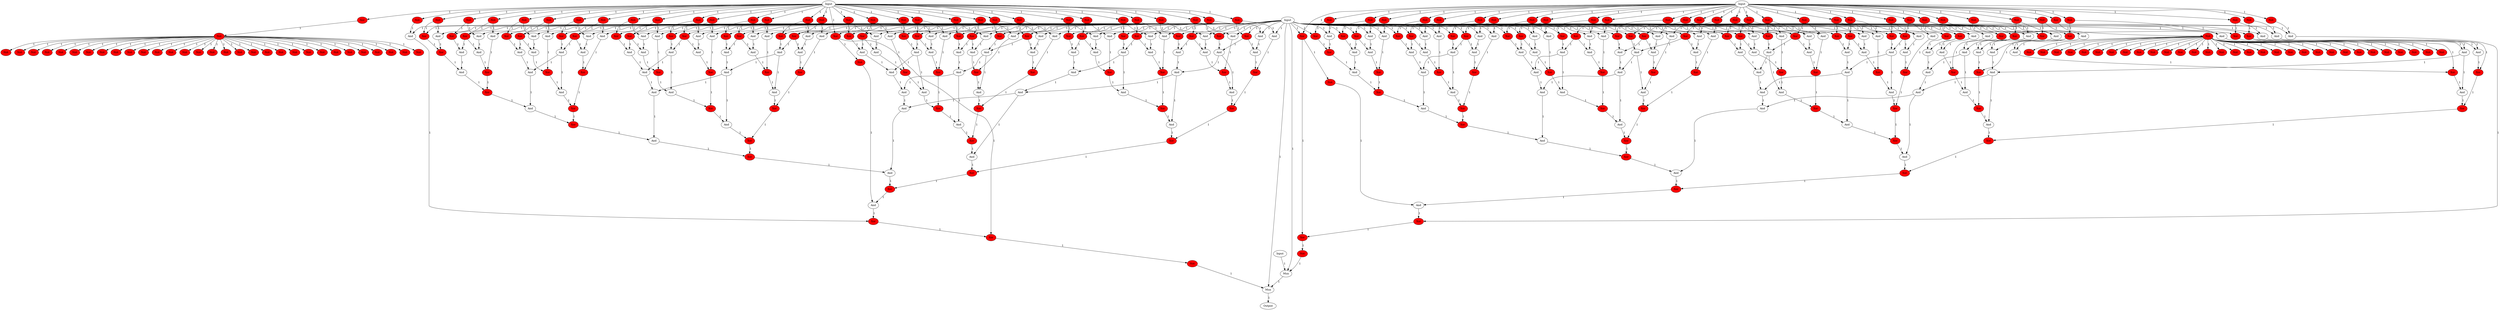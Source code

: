 digraph circuit {
0 [label="Input"];
0 -> 370[label="1"];
0 -> 342[label="1"];
0 -> 330[label="1"];
0 -> 325[label="1"];
0 -> 306[label="1"];
0 -> 301[label="1"];
0 -> 289[label="1"];
0 -> 284[label="1"];
0 -> 258[label="1"];
0 -> 253[label="1"];
0 -> 241[label="1"];
0 -> 236[label="1"];
0 -> 217[label="1"];
0 -> 212[label="1"];
0 -> 200[label="1"];
0 -> 195[label="1"];
0 -> 162[label="1"];
0 -> 157[label="1"];
0 -> 145[label="1"];
0 -> 140[label="1"];
0 -> 121[label="1"];
0 -> 116[label="1"];
0 -> 104[label="1"];
0 -> 99[label="1"];
0 -> 73[label="1"];
0 -> 68[label="1"];
0 -> 56[label="1"];
0 -> 51[label="1"];
0 -> 32[label="1"];
0 -> 27[label="1"];
0 -> 15[label="1"];
0 -> 10[label="1"];
0 -> 5[label="1"];
0 -> 4[label="1"];
1 [label="Input"];
1 -> 769[label="1"];
1 -> 741[label="1"];
1 -> 729[label="1"];
1 -> 724[label="1"];
1 -> 705[label="1"];
1 -> 700[label="1"];
1 -> 688[label="1"];
1 -> 683[label="1"];
1 -> 657[label="1"];
1 -> 652[label="1"];
1 -> 640[label="1"];
1 -> 635[label="1"];
1 -> 616[label="1"];
1 -> 611[label="1"];
1 -> 599[label="1"];
1 -> 594[label="1"];
1 -> 561[label="1"];
1 -> 556[label="1"];
1 -> 544[label="1"];
1 -> 539[label="1"];
1 -> 520[label="1"];
1 -> 515[label="1"];
1 -> 503[label="1"];
1 -> 498[label="1"];
1 -> 472[label="1"];
1 -> 467[label="1"];
1 -> 455[label="1"];
1 -> 450[label="1"];
1 -> 431[label="1"];
1 -> 426[label="1"];
1 -> 414[label="1"];
1 -> 409[label="1"];
1 -> 404[label="1"];
1 -> 403[label="1"];
2 [label="Input"];
2 -> 803[label="1"];
2 -> 802[label="1"];
2 -> 745[label="1"];
2 -> 744[label="1"];
2 -> 346[label="1"];
2 -> 345[label="1"];
2 -> 737[label="1"];
2 -> 732[label="1"];
2 -> 338[label="1"];
2 -> 333[label="1"];
2 -> 728[label="1"];
2 -> 727[label="1"];
2 -> 329[label="1"];
2 -> 328[label="1"];
2 -> 717[label="1"];
2 -> 708[label="1"];
2 -> 318[label="1"];
2 -> 309[label="1"];
2 -> 704[label="1"];
2 -> 703[label="1"];
2 -> 305[label="1"];
2 -> 304[label="1"];
2 -> 696[label="1"];
2 -> 691[label="1"];
2 -> 297[label="1"];
2 -> 292[label="1"];
2 -> 687[label="1"];
2 -> 686[label="1"];
2 -> 288[label="1"];
2 -> 287[label="1"];
2 -> 673[label="1"];
2 -> 660[label="1"];
2 -> 274[label="1"];
2 -> 261[label="1"];
2 -> 656[label="1"];
2 -> 655[label="1"];
2 -> 257[label="1"];
2 -> 256[label="1"];
2 -> 648[label="1"];
2 -> 643[label="1"];
2 -> 249[label="1"];
2 -> 244[label="1"];
2 -> 639[label="1"];
2 -> 638[label="1"];
2 -> 240[label="1"];
2 -> 239[label="1"];
2 -> 628[label="1"];
2 -> 619[label="1"];
2 -> 229[label="1"];
2 -> 220[label="1"];
2 -> 615[label="1"];
2 -> 614[label="1"];
2 -> 216[label="1"];
2 -> 215[label="1"];
2 -> 607[label="1"];
2 -> 602[label="1"];
2 -> 208[label="1"];
2 -> 203[label="1"];
2 -> 598[label="1"];
2 -> 597[label="1"];
2 -> 199[label="1"];
2 -> 198[label="1"];
2 -> 564[label="1"];
2 -> 182[label="1"];
2 -> 581[label="1"];
2 -> 165[label="1"];
2 -> 560[label="1"];
2 -> 559[label="1"];
2 -> 161[label="1"];
2 -> 160[label="1"];
2 -> 552[label="1"];
2 -> 547[label="1"];
2 -> 153[label="1"];
2 -> 148[label="1"];
2 -> 543[label="1"];
2 -> 542[label="1"];
2 -> 144[label="1"];
2 -> 143[label="1"];
2 -> 532[label="1"];
2 -> 523[label="1"];
2 -> 133[label="1"];
2 -> 124[label="1"];
2 -> 519[label="1"];
2 -> 518[label="1"];
2 -> 120[label="1"];
2 -> 119[label="1"];
2 -> 511[label="1"];
2 -> 506[label="1"];
2 -> 112[label="1"];
2 -> 107[label="1"];
2 -> 502[label="1"];
2 -> 501[label="1"];
2 -> 103[label="1"];
2 -> 102[label="1"];
2 -> 488[label="1"];
2 -> 475[label="1"];
2 -> 89[label="1"];
2 -> 76[label="1"];
2 -> 471[label="1"];
2 -> 470[label="1"];
2 -> 72[label="1"];
2 -> 71[label="1"];
2 -> 463[label="1"];
2 -> 458[label="1"];
2 -> 64[label="1"];
2 -> 59[label="1"];
2 -> 454[label="1"];
2 -> 453[label="1"];
2 -> 55[label="1"];
2 -> 54[label="1"];
2 -> 443[label="1"];
2 -> 434[label="1"];
2 -> 44[label="1"];
2 -> 35[label="1"];
2 -> 430[label="1"];
2 -> 429[label="1"];
2 -> 31[label="1"];
2 -> 30[label="1"];
2 -> 422[label="1"];
2 -> 417[label="1"];
2 -> 23[label="1"];
2 -> 18[label="1"];
2 -> 413[label="1"];
2 -> 412[label="1"];
2 -> 14[label="1"];
2 -> 13[label="1"];
2 -> 403[label="1"];
2 -> 8[label="1"];
2 -> 407[label="1"];
2 -> 4[label="1"];
3 [label="Input"];
3 -> 802[label="1"];
370 [label="Xor", fillcolor="red", style="filled"];
370 -> 371[label="1"];
342 [label="Not", fillcolor="red", style="filled"];
342 -> 346[label="1"];
342 -> 345[label="1"];
330 [label="Not", fillcolor="red", style="filled"];
330 -> 338[label="1"];
330 -> 333[label="1"];
325 [label="Not", fillcolor="red", style="filled"];
325 -> 329[label="1"];
325 -> 328[label="1"];
306 [label="Not", fillcolor="red", style="filled"];
306 -> 318[label="1"];
306 -> 309[label="1"];
301 [label="Not", fillcolor="red", style="filled"];
301 -> 305[label="1"];
301 -> 304[label="1"];
289 [label="Not", fillcolor="red", style="filled"];
289 -> 297[label="1"];
289 -> 292[label="1"];
284 [label="Not", fillcolor="red", style="filled"];
284 -> 288[label="1"];
284 -> 287[label="1"];
258 [label="Not", fillcolor="red", style="filled"];
258 -> 274[label="1"];
258 -> 261[label="1"];
253 [label="Not", fillcolor="red", style="filled"];
253 -> 257[label="1"];
253 -> 256[label="1"];
241 [label="Not", fillcolor="red", style="filled"];
241 -> 249[label="1"];
241 -> 244[label="1"];
236 [label="Not", fillcolor="red", style="filled"];
236 -> 240[label="1"];
236 -> 239[label="1"];
217 [label="Not", fillcolor="red", style="filled"];
217 -> 229[label="1"];
217 -> 220[label="1"];
212 [label="Not", fillcolor="red", style="filled"];
212 -> 216[label="1"];
212 -> 215[label="1"];
200 [label="Not", fillcolor="red", style="filled"];
200 -> 208[label="1"];
200 -> 203[label="1"];
195 [label="Not", fillcolor="red", style="filled"];
195 -> 199[label="1"];
195 -> 198[label="1"];
162 [label="Not", fillcolor="red", style="filled"];
162 -> 182[label="1"];
162 -> 165[label="1"];
157 [label="Not", fillcolor="red", style="filled"];
157 -> 161[label="1"];
157 -> 160[label="1"];
145 [label="Not", fillcolor="red", style="filled"];
145 -> 153[label="1"];
145 -> 148[label="1"];
140 [label="Not", fillcolor="red", style="filled"];
140 -> 144[label="1"];
140 -> 143[label="1"];
121 [label="Not", fillcolor="red", style="filled"];
121 -> 133[label="1"];
121 -> 124[label="1"];
116 [label="Not", fillcolor="red", style="filled"];
116 -> 120[label="1"];
116 -> 119[label="1"];
104 [label="Not", fillcolor="red", style="filled"];
104 -> 112[label="1"];
104 -> 107[label="1"];
99 [label="Not", fillcolor="red", style="filled"];
99 -> 103[label="1"];
99 -> 102[label="1"];
73 [label="Not", fillcolor="red", style="filled"];
73 -> 89[label="1"];
73 -> 76[label="1"];
68 [label="Not", fillcolor="red", style="filled"];
68 -> 72[label="1"];
68 -> 71[label="1"];
56 [label="Not", fillcolor="red", style="filled"];
56 -> 64[label="1"];
56 -> 59[label="1"];
51 [label="Not", fillcolor="red", style="filled"];
51 -> 55[label="1"];
51 -> 54[label="1"];
32 [label="Not", fillcolor="red", style="filled"];
32 -> 44[label="1"];
32 -> 35[label="1"];
27 [label="Not", fillcolor="red", style="filled"];
27 -> 31[label="1"];
27 -> 30[label="1"];
15 [label="Not", fillcolor="red", style="filled"];
15 -> 23[label="1"];
15 -> 18[label="1"];
10 [label="Not", fillcolor="red", style="filled"];
10 -> 14[label="1"];
10 -> 13[label="1"];
5 [label="Not", fillcolor="red", style="filled"];
5 -> 8[label="1"];
4 [label="Xor", fillcolor="red", style="filled"];
4 -> 368[label="1"];
4 -> 9[label="1"];
769 [label="Xor", fillcolor="red", style="filled"];
769 -> 770[label="1"];
741 [label="Not", fillcolor="red", style="filled"];
741 -> 745[label="1"];
741 -> 744[label="1"];
729 [label="Not", fillcolor="red", style="filled"];
729 -> 737[label="1"];
729 -> 732[label="1"];
724 [label="Not", fillcolor="red", style="filled"];
724 -> 728[label="1"];
724 -> 727[label="1"];
705 [label="Not", fillcolor="red", style="filled"];
705 -> 717[label="1"];
705 -> 708[label="1"];
700 [label="Not", fillcolor="red", style="filled"];
700 -> 704[label="1"];
700 -> 703[label="1"];
688 [label="Not", fillcolor="red", style="filled"];
688 -> 696[label="1"];
688 -> 691[label="1"];
683 [label="Not", fillcolor="red", style="filled"];
683 -> 687[label="1"];
683 -> 686[label="1"];
657 [label="Not", fillcolor="red", style="filled"];
657 -> 673[label="1"];
657 -> 660[label="1"];
652 [label="Not", fillcolor="red", style="filled"];
652 -> 656[label="1"];
652 -> 655[label="1"];
640 [label="Not", fillcolor="red", style="filled"];
640 -> 648[label="1"];
640 -> 643[label="1"];
635 [label="Not", fillcolor="red", style="filled"];
635 -> 639[label="1"];
635 -> 638[label="1"];
616 [label="Not", fillcolor="red", style="filled"];
616 -> 628[label="1"];
616 -> 619[label="1"];
611 [label="Not", fillcolor="red", style="filled"];
611 -> 615[label="1"];
611 -> 614[label="1"];
599 [label="Not", fillcolor="red", style="filled"];
599 -> 607[label="1"];
599 -> 602[label="1"];
594 [label="Not", fillcolor="red", style="filled"];
594 -> 598[label="1"];
594 -> 597[label="1"];
561 [label="Not", fillcolor="red", style="filled"];
561 -> 581[label="1"];
561 -> 564[label="1"];
556 [label="Not", fillcolor="red", style="filled"];
556 -> 560[label="1"];
556 -> 559[label="1"];
544 [label="Not", fillcolor="red", style="filled"];
544 -> 552[label="1"];
544 -> 547[label="1"];
539 [label="Not", fillcolor="red", style="filled"];
539 -> 543[label="1"];
539 -> 542[label="1"];
520 [label="Not", fillcolor="red", style="filled"];
520 -> 532[label="1"];
520 -> 523[label="1"];
515 [label="Not", fillcolor="red", style="filled"];
515 -> 519[label="1"];
515 -> 518[label="1"];
503 [label="Not", fillcolor="red", style="filled"];
503 -> 511[label="1"];
503 -> 506[label="1"];
498 [label="Not", fillcolor="red", style="filled"];
498 -> 502[label="1"];
498 -> 501[label="1"];
472 [label="Not", fillcolor="red", style="filled"];
472 -> 488[label="1"];
472 -> 475[label="1"];
467 [label="Not", fillcolor="red", style="filled"];
467 -> 471[label="1"];
467 -> 470[label="1"];
455 [label="Not", fillcolor="red", style="filled"];
455 -> 463[label="1"];
455 -> 458[label="1"];
450 [label="Not", fillcolor="red", style="filled"];
450 -> 454[label="1"];
450 -> 453[label="1"];
431 [label="Not", fillcolor="red", style="filled"];
431 -> 443[label="1"];
431 -> 434[label="1"];
426 [label="Not", fillcolor="red", style="filled"];
426 -> 430[label="1"];
426 -> 429[label="1"];
414 [label="Not", fillcolor="red", style="filled"];
414 -> 422[label="1"];
414 -> 417[label="1"];
409 [label="Not", fillcolor="red", style="filled"];
409 -> 413[label="1"];
409 -> 412[label="1"];
404 [label="Not", fillcolor="red", style="filled"];
404 -> 407[label="1"];
403 [label="Xor", fillcolor="red", style="filled"];
403 -> 767[label="1"];
403 -> 408[label="1"];
803 [label="Mux"];
803 -> 804[label="1"];
802 [label="Mux"];
802 -> 803[label="1"];
745 [label="Xor", fillcolor="red", style="filled"];
745 -> 746[label="1"];
744 [label="And"];
744 -> 746[label="1"];
346 [label="Xor", fillcolor="red", style="filled"];
346 -> 347[label="1"];
345 [label="And"];
345 -> 347[label="1"];
737 [label="Xor", fillcolor="red", style="filled"];
737 -> 740[label="1"];
732 [label="And"];
732 -> 735[label="1"];
338 [label="Xor", fillcolor="red", style="filled"];
338 -> 341[label="1"];
333 [label="And"];
333 -> 336[label="1"];
728 [label="Xor", fillcolor="red", style="filled"];
728 -> 740[label="1"];
728 -> 735[label="1"];
727 [label="And"];
727 -> 736[label="1"];
329 [label="Xor", fillcolor="red", style="filled"];
329 -> 341[label="1"];
329 -> 336[label="1"];
328 [label="And"];
328 -> 337[label="1"];
717 [label="Xor", fillcolor="red", style="filled"];
717 -> 720[label="1"];
708 [label="And"];
708 -> 711[label="1"];
318 [label="Xor", fillcolor="red", style="filled"];
318 -> 321[label="1"];
309 [label="And"];
309 -> 312[label="1"];
704 [label="Xor", fillcolor="red", style="filled"];
704 -> 720[label="1"];
704 -> 711[label="1"];
703 [label="And"];
703 -> 712[label="1"];
305 [label="Xor", fillcolor="red", style="filled"];
305 -> 321[label="1"];
305 -> 312[label="1"];
304 [label="And"];
304 -> 313[label="1"];
696 [label="Xor", fillcolor="red", style="filled"];
696 -> 699[label="1"];
691 [label="And"];
691 -> 694[label="1"];
297 [label="Xor", fillcolor="red", style="filled"];
297 -> 300[label="1"];
292 [label="And"];
292 -> 295[label="1"];
687 [label="Xor", fillcolor="red", style="filled"];
687 -> 699[label="1"];
687 -> 694[label="1"];
686 [label="And"];
686 -> 695[label="1"];
288 [label="Xor", fillcolor="red", style="filled"];
288 -> 300[label="1"];
288 -> 295[label="1"];
287 [label="And"];
287 -> 296[label="1"];
673 [label="Xor", fillcolor="red", style="filled"];
673 -> 676[label="1"];
660 [label="And"];
660 -> 663[label="1"];
274 [label="Xor", fillcolor="red", style="filled"];
274 -> 277[label="1"];
261 [label="And"];
261 -> 264[label="1"];
656 [label="Xor", fillcolor="red", style="filled"];
656 -> 676[label="1"];
656 -> 663[label="1"];
655 [label="And"];
655 -> 664[label="1"];
257 [label="Xor", fillcolor="red", style="filled"];
257 -> 277[label="1"];
257 -> 264[label="1"];
256 [label="And"];
256 -> 265[label="1"];
648 [label="Xor", fillcolor="red", style="filled"];
648 -> 651[label="1"];
643 [label="And"];
643 -> 646[label="1"];
249 [label="Xor", fillcolor="red", style="filled"];
249 -> 252[label="1"];
244 [label="And"];
244 -> 247[label="1"];
639 [label="Xor", fillcolor="red", style="filled"];
639 -> 651[label="1"];
639 -> 646[label="1"];
638 [label="And"];
638 -> 647[label="1"];
240 [label="Xor", fillcolor="red", style="filled"];
240 -> 252[label="1"];
240 -> 247[label="1"];
239 [label="And"];
239 -> 248[label="1"];
628 [label="Xor", fillcolor="red", style="filled"];
628 -> 631[label="1"];
619 [label="And"];
619 -> 622[label="1"];
229 [label="Xor", fillcolor="red", style="filled"];
229 -> 232[label="1"];
220 [label="And"];
220 -> 223[label="1"];
615 [label="Xor", fillcolor="red", style="filled"];
615 -> 631[label="1"];
615 -> 622[label="1"];
614 [label="And"];
614 -> 623[label="1"];
216 [label="Xor", fillcolor="red", style="filled"];
216 -> 232[label="1"];
216 -> 223[label="1"];
215 [label="And"];
215 -> 224[label="1"];
607 [label="Xor", fillcolor="red", style="filled"];
607 -> 610[label="1"];
602 [label="And"];
602 -> 605[label="1"];
208 [label="Xor", fillcolor="red", style="filled"];
208 -> 211[label="1"];
203 [label="And"];
203 -> 206[label="1"];
598 [label="Xor", fillcolor="red", style="filled"];
598 -> 610[label="1"];
598 -> 605[label="1"];
597 [label="And"];
597 -> 606[label="1"];
199 [label="Xor", fillcolor="red", style="filled"];
199 -> 211[label="1"];
199 -> 206[label="1"];
198 [label="And"];
198 -> 207[label="1"];
564 [label="And"];
564 -> 567[label="1"];
182 [label="Xor", fillcolor="red", style="filled"];
182 -> 185[label="1"];
581 [label="Xor", fillcolor="red", style="filled"];
581 -> 584[label="1"];
165 [label="And"];
165 -> 168[label="1"];
560 [label="Xor", fillcolor="red", style="filled"];
560 -> 584[label="1"];
560 -> 567[label="1"];
559 [label="And"];
559 -> 568[label="1"];
161 [label="Xor", fillcolor="red", style="filled"];
161 -> 185[label="1"];
161 -> 168[label="1"];
160 [label="And"];
160 -> 169[label="1"];
552 [label="Xor", fillcolor="red", style="filled"];
552 -> 555[label="1"];
547 [label="And"];
547 -> 550[label="1"];
153 [label="Xor", fillcolor="red", style="filled"];
153 -> 156[label="1"];
148 [label="And"];
148 -> 151[label="1"];
543 [label="Xor", fillcolor="red", style="filled"];
543 -> 555[label="1"];
543 -> 550[label="1"];
542 [label="And"];
542 -> 551[label="1"];
144 [label="Xor", fillcolor="red", style="filled"];
144 -> 156[label="1"];
144 -> 151[label="1"];
143 [label="And"];
143 -> 152[label="1"];
532 [label="Xor", fillcolor="red", style="filled"];
532 -> 535[label="1"];
523 [label="And"];
523 -> 526[label="1"];
133 [label="Xor", fillcolor="red", style="filled"];
133 -> 136[label="1"];
124 [label="And"];
124 -> 127[label="1"];
519 [label="Xor", fillcolor="red", style="filled"];
519 -> 535[label="1"];
519 -> 526[label="1"];
518 [label="And"];
518 -> 527[label="1"];
120 [label="Xor", fillcolor="red", style="filled"];
120 -> 136[label="1"];
120 -> 127[label="1"];
119 [label="And"];
119 -> 128[label="1"];
511 [label="Xor", fillcolor="red", style="filled"];
511 -> 514[label="1"];
506 [label="And"];
506 -> 509[label="1"];
112 [label="Xor", fillcolor="red", style="filled"];
112 -> 115[label="1"];
107 [label="And"];
107 -> 110[label="1"];
502 [label="Xor", fillcolor="red", style="filled"];
502 -> 514[label="1"];
502 -> 509[label="1"];
501 [label="And"];
501 -> 510[label="1"];
103 [label="Xor", fillcolor="red", style="filled"];
103 -> 115[label="1"];
103 -> 110[label="1"];
102 [label="And"];
102 -> 111[label="1"];
488 [label="Xor", fillcolor="red", style="filled"];
488 -> 491[label="1"];
475 [label="And"];
475 -> 478[label="1"];
89 [label="Xor", fillcolor="red", style="filled"];
89 -> 92[label="1"];
76 [label="And"];
76 -> 79[label="1"];
471 [label="Xor", fillcolor="red", style="filled"];
471 -> 491[label="1"];
471 -> 478[label="1"];
470 [label="And"];
470 -> 479[label="1"];
72 [label="Xor", fillcolor="red", style="filled"];
72 -> 92[label="1"];
72 -> 79[label="1"];
71 [label="And"];
71 -> 80[label="1"];
463 [label="Xor", fillcolor="red", style="filled"];
463 -> 466[label="1"];
458 [label="And"];
458 -> 461[label="1"];
64 [label="Xor", fillcolor="red", style="filled"];
64 -> 67[label="1"];
59 [label="And"];
59 -> 62[label="1"];
454 [label="Xor", fillcolor="red", style="filled"];
454 -> 466[label="1"];
454 -> 461[label="1"];
453 [label="And"];
453 -> 462[label="1"];
55 [label="Xor", fillcolor="red", style="filled"];
55 -> 67[label="1"];
55 -> 62[label="1"];
54 [label="And"];
54 -> 63[label="1"];
443 [label="Xor", fillcolor="red", style="filled"];
443 -> 446[label="1"];
434 [label="And"];
434 -> 437[label="1"];
44 [label="Xor", fillcolor="red", style="filled"];
44 -> 47[label="1"];
35 [label="And"];
35 -> 38[label="1"];
430 [label="Xor", fillcolor="red", style="filled"];
430 -> 446[label="1"];
430 -> 437[label="1"];
429 [label="And"];
429 -> 438[label="1"];
31 [label="Xor", fillcolor="red", style="filled"];
31 -> 47[label="1"];
31 -> 38[label="1"];
30 [label="And"];
30 -> 39[label="1"];
422 [label="Xor", fillcolor="red", style="filled"];
422 -> 425[label="1"];
417 [label="And"];
417 -> 420[label="1"];
23 [label="Xor", fillcolor="red", style="filled"];
23 -> 26[label="1"];
18 [label="And"];
18 -> 21[label="1"];
413 [label="Xor", fillcolor="red", style="filled"];
413 -> 425[label="1"];
413 -> 420[label="1"];
412 [label="And"];
412 -> 421[label="1"];
14 [label="Xor", fillcolor="red", style="filled"];
14 -> 26[label="1"];
14 -> 21[label="1"];
13 [label="And"];
13 -> 22[label="1"];
8 [label="And"];
8 -> 367[label="1"];
407 [label="And"];
407 -> 766[label="1"];
371 [label="Not", fillcolor="red", style="filled"];
371 -> 402[label="1"];
371 -> 401[label="1"];
371 -> 384[label="1"];
371 -> 383[label="1"];
371 -> 382[label="1"];
371 -> 381[label="1"];
371 -> 380[label="1"];
371 -> 379[label="1"];
371 -> 378[label="1"];
371 -> 377[label="1"];
371 -> 376[label="1"];
371 -> 375[label="1"];
371 -> 374[label="1"];
371 -> 373[label="1"];
371 -> 372[label="1"];
371 -> 385[label="1"];
371 -> 386[label="1"];
371 -> 387[label="1"];
371 -> 388[label="1"];
371 -> 389[label="1"];
371 -> 390[label="1"];
371 -> 391[label="1"];
371 -> 392[label="1"];
371 -> 393[label="1"];
371 -> 394[label="1"];
371 -> 395[label="1"];
371 -> 396[label="1"];
371 -> 397[label="1"];
371 -> 398[label="1"];
371 -> 399[label="1"];
371 -> 400[label="1"];
368 [label="Xor", fillcolor="red", style="filled"];
368 -> 369[label="1"];
9 [label="Not", fillcolor="red", style="filled"];
9 -> 366[label="1"];
770 [label="Not", fillcolor="red", style="filled"];
770 -> 801[label="1"];
770 -> 800[label="1"];
770 -> 783[label="1"];
770 -> 782[label="1"];
770 -> 781[label="1"];
770 -> 780[label="1"];
770 -> 779[label="1"];
770 -> 778[label="1"];
770 -> 777[label="1"];
770 -> 776[label="1"];
770 -> 775[label="1"];
770 -> 774[label="1"];
770 -> 773[label="1"];
770 -> 772[label="1"];
770 -> 771[label="1"];
770 -> 784[label="1"];
770 -> 785[label="1"];
770 -> 786[label="1"];
770 -> 787[label="1"];
770 -> 788[label="1"];
770 -> 789[label="1"];
770 -> 790[label="1"];
770 -> 791[label="1"];
770 -> 792[label="1"];
770 -> 793[label="1"];
770 -> 794[label="1"];
770 -> 795[label="1"];
770 -> 796[label="1"];
770 -> 797[label="1"];
770 -> 798[label="1"];
770 -> 799[label="1"];
767 [label="Xor", fillcolor="red", style="filled"];
767 -> 768[label="1"];
408 [label="Not", fillcolor="red", style="filled"];
408 -> 765[label="1"];
804 [label="Output"];
746 [label="Xor", fillcolor="red", style="filled"];
746 -> 749[label="1"];
347 [label="Xor", fillcolor="red", style="filled"];
347 -> 350[label="1"];
740 [label="And"];
740 -> 749[label="1"];
735 [label="And"];
735 -> 736[label="1"];
341 [label="And"];
341 -> 350[label="1"];
336 [label="And"];
336 -> 337[label="1"];
736 [label="Xor", fillcolor="red", style="filled"];
736 -> 750[label="1"];
337 [label="Xor", fillcolor="red", style="filled"];
337 -> 351[label="1"];
720 [label="And"];
720 -> 723[label="1"];
711 [label="And"];
711 -> 712[label="1"];
321 [label="And"];
321 -> 324[label="1"];
312 [label="And"];
312 -> 313[label="1"];
712 [label="Xor", fillcolor="red", style="filled"];
712 -> 715[label="1"];
313 [label="Xor", fillcolor="red", style="filled"];
313 -> 316[label="1"];
699 [label="And"];
699 -> 723[label="1"];
699 -> 715[label="1"];
694 [label="And"];
694 -> 695[label="1"];
300 [label="And"];
300 -> 324[label="1"];
300 -> 316[label="1"];
295 [label="And"];
295 -> 296[label="1"];
695 [label="Xor", fillcolor="red", style="filled"];
695 -> 716[label="1"];
296 [label="Xor", fillcolor="red", style="filled"];
296 -> 317[label="1"];
676 [label="And"];
676 -> 679[label="1"];
663 [label="And"];
663 -> 664[label="1"];
277 [label="And"];
277 -> 280[label="1"];
264 [label="And"];
264 -> 265[label="1"];
664 [label="Xor", fillcolor="red", style="filled"];
664 -> 667[label="1"];
265 [label="Xor", fillcolor="red", style="filled"];
265 -> 268[label="1"];
651 [label="And"];
651 -> 679[label="1"];
651 -> 667[label="1"];
646 [label="And"];
646 -> 647[label="1"];
252 [label="And"];
252 -> 280[label="1"];
252 -> 268[label="1"];
247 [label="And"];
247 -> 248[label="1"];
647 [label="Xor", fillcolor="red", style="filled"];
647 -> 668[label="1"];
248 [label="Xor", fillcolor="red", style="filled"];
248 -> 269[label="1"];
631 [label="And"];
631 -> 634[label="1"];
622 [label="And"];
622 -> 623[label="1"];
232 [label="And"];
232 -> 235[label="1"];
223 [label="And"];
223 -> 224[label="1"];
623 [label="Xor", fillcolor="red", style="filled"];
623 -> 626[label="1"];
224 [label="Xor", fillcolor="red", style="filled"];
224 -> 227[label="1"];
610 [label="And"];
610 -> 634[label="1"];
610 -> 626[label="1"];
605 [label="And"];
605 -> 606[label="1"];
211 [label="And"];
211 -> 235[label="1"];
211 -> 227[label="1"];
206 [label="And"];
206 -> 207[label="1"];
606 [label="Xor", fillcolor="red", style="filled"];
606 -> 627[label="1"];
207 [label="Xor", fillcolor="red", style="filled"];
207 -> 228[label="1"];
567 [label="And"];
567 -> 568[label="1"];
185 [label="And"];
185 -> 188[label="1"];
584 [label="And"];
584 -> 587[label="1"];
168 [label="And"];
168 -> 169[label="1"];
568 [label="Xor", fillcolor="red", style="filled"];
568 -> 571[label="1"];
169 [label="Xor", fillcolor="red", style="filled"];
169 -> 172[label="1"];
555 [label="And"];
555 -> 587[label="1"];
555 -> 571[label="1"];
550 [label="And"];
550 -> 551[label="1"];
156 [label="And"];
156 -> 188[label="1"];
156 -> 172[label="1"];
151 [label="And"];
151 -> 152[label="1"];
551 [label="Xor", fillcolor="red", style="filled"];
551 -> 572[label="1"];
152 [label="Xor", fillcolor="red", style="filled"];
152 -> 173[label="1"];
535 [label="And"];
535 -> 538[label="1"];
526 [label="And"];
526 -> 527[label="1"];
136 [label="And"];
136 -> 139[label="1"];
127 [label="And"];
127 -> 128[label="1"];
527 [label="Xor", fillcolor="red", style="filled"];
527 -> 530[label="1"];
128 [label="Xor", fillcolor="red", style="filled"];
128 -> 131[label="1"];
514 [label="And"];
514 -> 538[label="1"];
514 -> 530[label="1"];
509 [label="And"];
509 -> 510[label="1"];
115 [label="And"];
115 -> 139[label="1"];
115 -> 131[label="1"];
110 [label="And"];
110 -> 111[label="1"];
510 [label="Xor", fillcolor="red", style="filled"];
510 -> 531[label="1"];
111 [label="Xor", fillcolor="red", style="filled"];
111 -> 132[label="1"];
491 [label="And"];
491 -> 494[label="1"];
478 [label="And"];
478 -> 479[label="1"];
92 [label="And"];
92 -> 95[label="1"];
79 [label="And"];
79 -> 80[label="1"];
479 [label="Xor", fillcolor="red", style="filled"];
479 -> 482[label="1"];
80 [label="Xor", fillcolor="red", style="filled"];
80 -> 83[label="1"];
466 [label="And"];
466 -> 494[label="1"];
466 -> 482[label="1"];
461 [label="And"];
461 -> 462[label="1"];
67 [label="And"];
67 -> 95[label="1"];
67 -> 83[label="1"];
62 [label="And"];
62 -> 63[label="1"];
462 [label="Xor", fillcolor="red", style="filled"];
462 -> 483[label="1"];
63 [label="Xor", fillcolor="red", style="filled"];
63 -> 84[label="1"];
446 [label="And"];
446 -> 449[label="1"];
437 [label="And"];
437 -> 438[label="1"];
47 [label="And"];
47 -> 50[label="1"];
38 [label="And"];
38 -> 39[label="1"];
438 [label="Xor", fillcolor="red", style="filled"];
438 -> 441[label="1"];
39 [label="Xor", fillcolor="red", style="filled"];
39 -> 42[label="1"];
425 [label="And"];
425 -> 449[label="1"];
425 -> 441[label="1"];
420 [label="And"];
420 -> 421[label="1"];
26 [label="And"];
26 -> 50[label="1"];
26 -> 42[label="1"];
21 [label="And"];
21 -> 22[label="1"];
421 [label="Xor", fillcolor="red", style="filled"];
421 -> 442[label="1"];
22 [label="Xor", fillcolor="red", style="filled"];
22 -> 43[label="1"];
367 [label="Xor", fillcolor="red", style="filled"];
367 -> 368[label="1"];
766 [label="Xor", fillcolor="red", style="filled"];
766 -> 767[label="1"];
402 [label="Not", fillcolor="red", style="filled"];
401 [label="Not", fillcolor="red", style="filled"];
384 [label="Not", fillcolor="red", style="filled"];
383 [label="Not", fillcolor="red", style="filled"];
382 [label="Not", fillcolor="red", style="filled"];
381 [label="Not", fillcolor="red", style="filled"];
380 [label="Not", fillcolor="red", style="filled"];
379 [label="Not", fillcolor="red", style="filled"];
378 [label="Not", fillcolor="red", style="filled"];
377 [label="Not", fillcolor="red", style="filled"];
376 [label="Not", fillcolor="red", style="filled"];
375 [label="Not", fillcolor="red", style="filled"];
374 [label="Not", fillcolor="red", style="filled"];
373 [label="Not", fillcolor="red", style="filled"];
372 [label="Not", fillcolor="red", style="filled"];
385 [label="Not", fillcolor="red", style="filled"];
386 [label="Not", fillcolor="red", style="filled"];
387 [label="Not", fillcolor="red", style="filled"];
388 [label="Not", fillcolor="red", style="filled"];
389 [label="Not", fillcolor="red", style="filled"];
390 [label="Not", fillcolor="red", style="filled"];
391 [label="Not", fillcolor="red", style="filled"];
392 [label="Not", fillcolor="red", style="filled"];
393 [label="Not", fillcolor="red", style="filled"];
394 [label="Not", fillcolor="red", style="filled"];
395 [label="Not", fillcolor="red", style="filled"];
396 [label="Not", fillcolor="red", style="filled"];
397 [label="Not", fillcolor="red", style="filled"];
398 [label="Not", fillcolor="red", style="filled"];
399 [label="Not", fillcolor="red", style="filled"];
400 [label="Not", fillcolor="red", style="filled"];
369 [label="Not", fillcolor="red", style="filled"];
369 -> 803[label="1"];
366 [label="And"];
366 -> 367[label="1"];
801 [label="Not", fillcolor="red", style="filled"];
800 [label="Not", fillcolor="red", style="filled"];
783 [label="Not", fillcolor="red", style="filled"];
782 [label="Not", fillcolor="red", style="filled"];
781 [label="Not", fillcolor="red", style="filled"];
780 [label="Not", fillcolor="red", style="filled"];
779 [label="Not", fillcolor="red", style="filled"];
778 [label="Not", fillcolor="red", style="filled"];
777 [label="Not", fillcolor="red", style="filled"];
776 [label="Not", fillcolor="red", style="filled"];
775 [label="Not", fillcolor="red", style="filled"];
774 [label="Not", fillcolor="red", style="filled"];
773 [label="Not", fillcolor="red", style="filled"];
772 [label="Not", fillcolor="red", style="filled"];
771 [label="Not", fillcolor="red", style="filled"];
784 [label="Not", fillcolor="red", style="filled"];
785 [label="Not", fillcolor="red", style="filled"];
786 [label="Not", fillcolor="red", style="filled"];
787 [label="Not", fillcolor="red", style="filled"];
788 [label="Not", fillcolor="red", style="filled"];
789 [label="Not", fillcolor="red", style="filled"];
790 [label="Not", fillcolor="red", style="filled"];
791 [label="Not", fillcolor="red", style="filled"];
792 [label="Not", fillcolor="red", style="filled"];
793 [label="Not", fillcolor="red", style="filled"];
794 [label="Not", fillcolor="red", style="filled"];
795 [label="Not", fillcolor="red", style="filled"];
796 [label="Not", fillcolor="red", style="filled"];
797 [label="Not", fillcolor="red", style="filled"];
798 [label="Not", fillcolor="red", style="filled"];
799 [label="Not", fillcolor="red", style="filled"];
768 [label="Not", fillcolor="red", style="filled"];
768 -> 802[label="1"];
765 [label="And"];
765 -> 766[label="1"];
749 [label="And"];
749 -> 750[label="1"];
350 [label="And"];
350 -> 351[label="1"];
750 [label="Xor", fillcolor="red", style="filled"];
750 -> 753[label="1"];
351 [label="Xor", fillcolor="red", style="filled"];
351 -> 354[label="1"];
723 [label="And"];
723 -> 753[label="1"];
324 [label="And"];
324 -> 354[label="1"];
715 [label="And"];
715 -> 716[label="1"];
316 [label="And"];
316 -> 317[label="1"];
716 [label="Xor", fillcolor="red", style="filled"];
716 -> 754[label="1"];
317 [label="Xor", fillcolor="red", style="filled"];
317 -> 355[label="1"];
679 [label="And"];
679 -> 682[label="1"];
280 [label="And"];
280 -> 283[label="1"];
667 [label="And"];
667 -> 668[label="1"];
268 [label="And"];
268 -> 269[label="1"];
668 [label="Xor", fillcolor="red", style="filled"];
668 -> 671[label="1"];
269 [label="Xor", fillcolor="red", style="filled"];
269 -> 272[label="1"];
634 [label="And"];
634 -> 682[label="1"];
634 -> 671[label="1"];
235 [label="And"];
235 -> 283[label="1"];
235 -> 272[label="1"];
626 [label="And"];
626 -> 627[label="1"];
227 [label="And"];
227 -> 228[label="1"];
627 [label="Xor", fillcolor="red", style="filled"];
627 -> 672[label="1"];
228 [label="Xor", fillcolor="red", style="filled"];
228 -> 273[label="1"];
188 [label="And"];
188 -> 191[label="1"];
587 [label="And"];
587 -> 590[label="1"];
571 [label="And"];
571 -> 572[label="1"];
172 [label="And"];
172 -> 173[label="1"];
572 [label="Xor", fillcolor="red", style="filled"];
572 -> 575[label="1"];
173 [label="Xor", fillcolor="red", style="filled"];
173 -> 176[label="1"];
538 [label="And"];
538 -> 590[label="1"];
538 -> 575[label="1"];
139 [label="And"];
139 -> 191[label="1"];
139 -> 176[label="1"];
530 [label="And"];
530 -> 531[label="1"];
131 [label="And"];
131 -> 132[label="1"];
531 [label="Xor", fillcolor="red", style="filled"];
531 -> 576[label="1"];
132 [label="Xor", fillcolor="red", style="filled"];
132 -> 177[label="1"];
494 [label="And"];
494 -> 497[label="1"];
95 [label="And"];
95 -> 98[label="1"];
482 [label="And"];
482 -> 483[label="1"];
83 [label="And"];
83 -> 84[label="1"];
483 [label="Xor", fillcolor="red", style="filled"];
483 -> 486[label="1"];
84 [label="Xor", fillcolor="red", style="filled"];
84 -> 87[label="1"];
449 [label="And"];
449 -> 497[label="1"];
449 -> 486[label="1"];
50 [label="And"];
50 -> 98[label="1"];
50 -> 87[label="1"];
441 [label="And"];
441 -> 442[label="1"];
42 [label="And"];
42 -> 43[label="1"];
442 [label="Xor", fillcolor="red", style="filled"];
442 -> 487[label="1"];
43 [label="Xor", fillcolor="red", style="filled"];
43 -> 88[label="1"];
753 [label="And"];
753 -> 754[label="1"];
354 [label="And"];
354 -> 355[label="1"];
754 [label="Xor", fillcolor="red", style="filled"];
754 -> 757[label="1"];
355 [label="Xor", fillcolor="red", style="filled"];
355 -> 358[label="1"];
682 [label="And"];
682 -> 757[label="1"];
283 [label="And"];
283 -> 358[label="1"];
671 [label="And"];
671 -> 672[label="1"];
272 [label="And"];
272 -> 273[label="1"];
672 [label="Xor", fillcolor="red", style="filled"];
672 -> 758[label="1"];
273 [label="Xor", fillcolor="red", style="filled"];
273 -> 359[label="1"];
191 [label="And"];
191 -> 194[label="1"];
590 [label="And"];
590 -> 593[label="1"];
575 [label="And"];
575 -> 576[label="1"];
176 [label="And"];
176 -> 177[label="1"];
576 [label="Xor", fillcolor="red", style="filled"];
576 -> 579[label="1"];
177 [label="Xor", fillcolor="red", style="filled"];
177 -> 180[label="1"];
497 [label="And"];
497 -> 593[label="1"];
497 -> 579[label="1"];
98 [label="And"];
98 -> 194[label="1"];
98 -> 180[label="1"];
486 [label="And"];
486 -> 487[label="1"];
87 [label="And"];
87 -> 88[label="1"];
487 [label="Xor", fillcolor="red", style="filled"];
487 -> 580[label="1"];
88 [label="Xor", fillcolor="red", style="filled"];
88 -> 181[label="1"];
757 [label="And"];
757 -> 758[label="1"];
358 [label="And"];
358 -> 359[label="1"];
758 [label="Xor", fillcolor="red", style="filled"];
758 -> 761[label="1"];
359 [label="Xor", fillcolor="red", style="filled"];
359 -> 362[label="1"];
194 [label="And"];
194 -> 362[label="1"];
593 [label="And"];
593 -> 761[label="1"];
579 [label="And"];
579 -> 580[label="1"];
180 [label="And"];
180 -> 181[label="1"];
580 [label="Xor", fillcolor="red", style="filled"];
580 -> 762[label="1"];
181 [label="Xor", fillcolor="red", style="filled"];
181 -> 363[label="1"];
761 [label="And"];
761 -> 762[label="1"];
362 [label="And"];
362 -> 363[label="1"];
762 [label="Xor", fillcolor="red", style="filled"];
762 -> 765[label="1"];
363 [label="Xor", fillcolor="red", style="filled"];
363 -> 366[label="1"];
}
